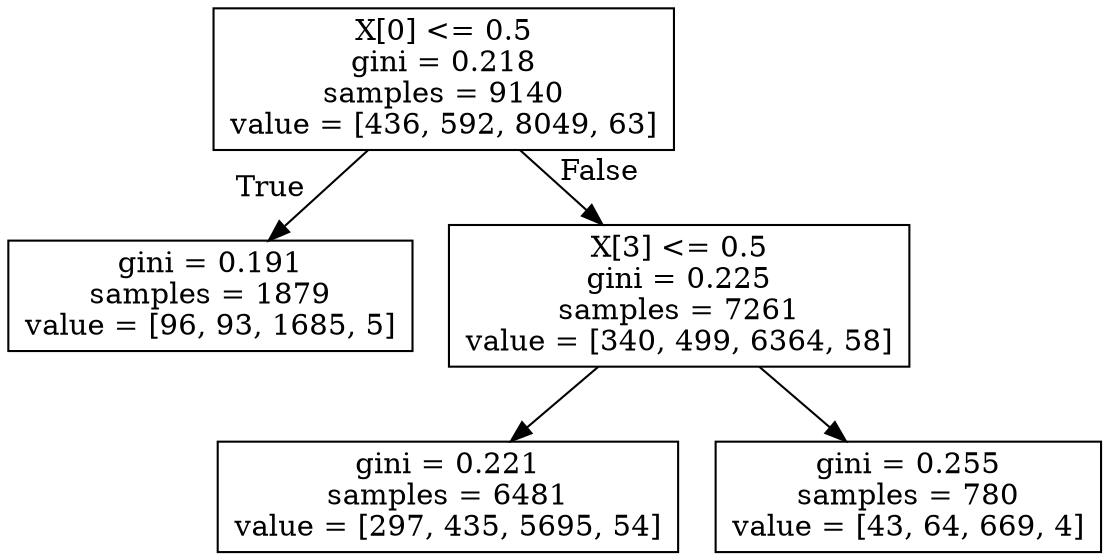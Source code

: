 digraph Tree {
node [shape=box] ;
0 [label="X[0] <= 0.5\ngini = 0.218\nsamples = 9140\nvalue = [436, 592, 8049, 63]"] ;
1 [label="gini = 0.191\nsamples = 1879\nvalue = [96, 93, 1685, 5]"] ;
0 -> 1 [labeldistance=2.5, labelangle=45, headlabel="True"] ;
2 [label="X[3] <= 0.5\ngini = 0.225\nsamples = 7261\nvalue = [340, 499, 6364, 58]"] ;
0 -> 2 [labeldistance=2.5, labelangle=-45, headlabel="False"] ;
3 [label="gini = 0.221\nsamples = 6481\nvalue = [297, 435, 5695, 54]"] ;
2 -> 3 ;
4 [label="gini = 0.255\nsamples = 780\nvalue = [43, 64, 669, 4]"] ;
2 -> 4 ;
}